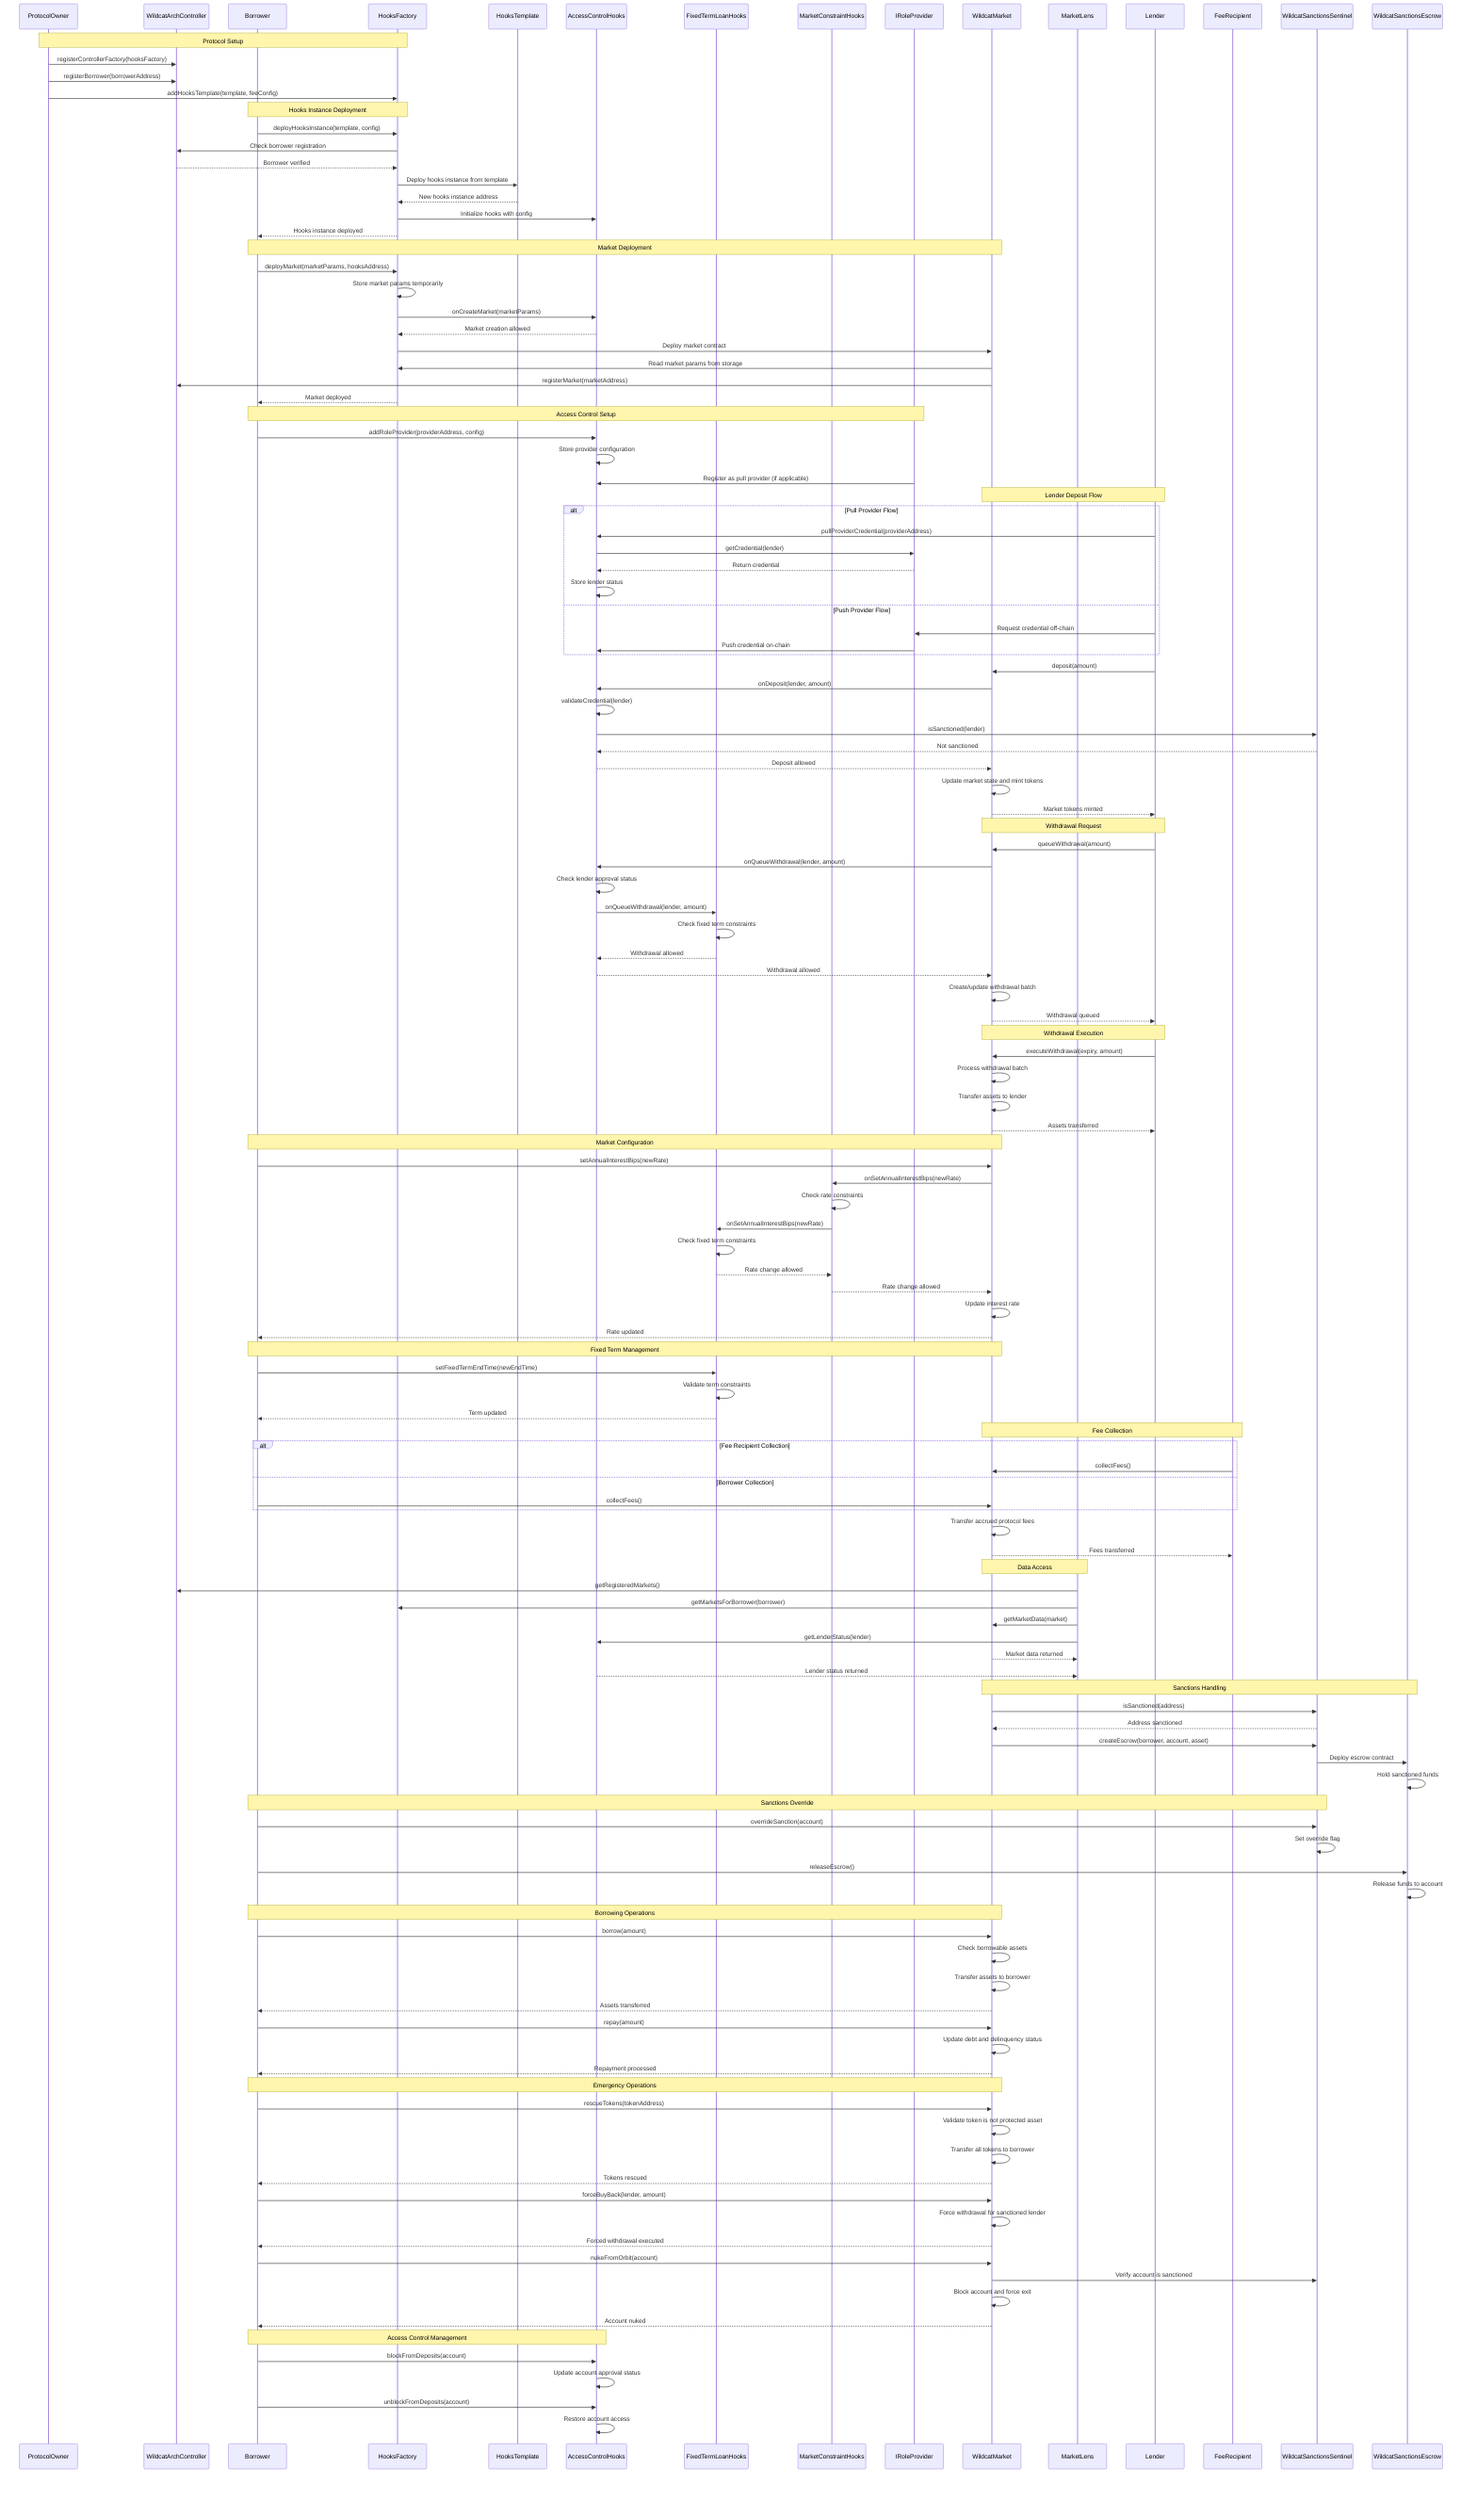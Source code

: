 sequenceDiagram
    participant ProtocolOwner
    participant WildcatArchController
    participant Borrower
    participant HooksFactory
    participant HooksTemplate
    participant AccessControlHooks
    participant FixedTermLoanHooks
    participant MarketConstraintHooks
    participant IRoleProvider
    participant WildcatMarket
    participant MarketLens
    participant Lender
    participant FeeRecipient
    participant WildcatSanctionsSentinel
    participant WildcatSanctionsEscrow

    Note over ProtocolOwner,HooksFactory: Protocol Setup
    ProtocolOwner->>WildcatArchController: registerControllerFactory(hooksFactory)
    ProtocolOwner->>WildcatArchController: registerBorrower(borrowerAddress)
    ProtocolOwner->>HooksFactory: addHooksTemplate(template, feeConfig)

    Note over Borrower,HooksFactory: Hooks Instance Deployment
    Borrower->>HooksFactory: deployHooksInstance(template, config)
    HooksFactory->>WildcatArchController: Check borrower registration
    WildcatArchController-->>HooksFactory: Borrower verified
    HooksFactory->>HooksTemplate: Deploy hooks instance from template
    HooksTemplate-->>HooksFactory: New hooks instance address
    HooksFactory->>AccessControlHooks: Initialize hooks with config
    HooksFactory-->>Borrower: Hooks instance deployed

    Note over Borrower,WildcatMarket: Market Deployment
    Borrower->>HooksFactory: deployMarket(marketParams, hooksAddress)
    HooksFactory->>HooksFactory: Store market params temporarily
    HooksFactory->>AccessControlHooks: onCreateMarket(marketParams)
    AccessControlHooks-->>HooksFactory: Market creation allowed
    HooksFactory->>WildcatMarket: Deploy market contract
    WildcatMarket->>HooksFactory: Read market params from storage
    WildcatMarket->>WildcatArchController: registerMarket(marketAddress)
    HooksFactory-->>Borrower: Market deployed

    Note over Borrower,IRoleProvider: Access Control Setup
    Borrower->>AccessControlHooks: addRoleProvider(providerAddress, config)
    AccessControlHooks->>AccessControlHooks: Store provider configuration
    IRoleProvider->>AccessControlHooks: Register as pull provider (if applicable)

    Note over Lender,WildcatMarket: Lender Deposit Flow
    alt Pull Provider Flow
        Lender->>AccessControlHooks: pullProviderCredential(providerAddress)
        AccessControlHooks->>IRoleProvider: getCredential(lender)
        IRoleProvider-->>AccessControlHooks: Return credential
        AccessControlHooks->>AccessControlHooks: Store lender status
    else Push Provider Flow
        Lender->>IRoleProvider: Request credential off-chain
        IRoleProvider->>AccessControlHooks: Push credential on-chain
    end
    
    Lender->>WildcatMarket: deposit(amount)
    WildcatMarket->>AccessControlHooks: onDeposit(lender, amount)
    AccessControlHooks->>AccessControlHooks: validateCredential(lender)
    AccessControlHooks->>WildcatSanctionsSentinel: isSanctioned(lender)
    WildcatSanctionsSentinel-->>AccessControlHooks: Not sanctioned
    AccessControlHooks-->>WildcatMarket: Deposit allowed
    WildcatMarket->>WildcatMarket: Update market state and mint tokens
    WildcatMarket-->>Lender: Market tokens minted

    Note over Lender,WildcatMarket: Withdrawal Request
    Lender->>WildcatMarket: queueWithdrawal(amount)
    WildcatMarket->>AccessControlHooks: onQueueWithdrawal(lender, amount)
    AccessControlHooks->>AccessControlHooks: Check lender approval status
    AccessControlHooks->>FixedTermLoanHooks: onQueueWithdrawal(lender, amount)
    FixedTermLoanHooks->>FixedTermLoanHooks: Check fixed term constraints
    FixedTermLoanHooks-->>AccessControlHooks: Withdrawal allowed
    AccessControlHooks-->>WildcatMarket: Withdrawal allowed
    WildcatMarket->>WildcatMarket: Create/update withdrawal batch
    WildcatMarket-->>Lender: Withdrawal queued

    Note over Lender,WildcatMarket: Withdrawal Execution
    Lender->>WildcatMarket: executeWithdrawal(expiry, amount)
    WildcatMarket->>WildcatMarket: Process withdrawal batch
    WildcatMarket->>WildcatMarket: Transfer assets to lender
    WildcatMarket-->>Lender: Assets transferred

    Note over Borrower,WildcatMarket: Market Configuration
    Borrower->>WildcatMarket: setAnnualInterestBips(newRate)
    WildcatMarket->>MarketConstraintHooks: onSetAnnualInterestBips(newRate)
    MarketConstraintHooks->>MarketConstraintHooks: Check rate constraints
    MarketConstraintHooks->>FixedTermLoanHooks: onSetAnnualInterestBips(newRate)
    FixedTermLoanHooks->>FixedTermLoanHooks: Check fixed term constraints
    FixedTermLoanHooks-->>MarketConstraintHooks: Rate change allowed
    MarketConstraintHooks-->>WildcatMarket: Rate change allowed
    WildcatMarket->>WildcatMarket: Update interest rate
    WildcatMarket-->>Borrower: Rate updated

    Note over Borrower,WildcatMarket: Fixed Term Management
    Borrower->>FixedTermLoanHooks: setFixedTermEndTime(newEndTime)
    FixedTermLoanHooks->>FixedTermLoanHooks: Validate term constraints
    FixedTermLoanHooks-->>Borrower: Term updated

    Note over FeeRecipient,WildcatMarket: Fee Collection
    alt Fee Recipient Collection
        FeeRecipient->>WildcatMarket: collectFees()
    else Borrower Collection
        Borrower->>WildcatMarket: collectFees()
    end
    WildcatMarket->>WildcatMarket: Transfer accrued protocol fees
    WildcatMarket-->>FeeRecipient: Fees transferred

    Note over MarketLens,WildcatMarket: Data Access
    MarketLens->>WildcatArchController: getRegisteredMarkets()
    MarketLens->>HooksFactory: getMarketsForBorrower(borrower)
    MarketLens->>WildcatMarket: getMarketData(market)
    MarketLens->>AccessControlHooks: getLenderStatus(lender)
    WildcatMarket-->>MarketLens: Market data returned
    AccessControlHooks-->>MarketLens: Lender status returned

    Note over WildcatMarket,WildcatSanctionsEscrow: Sanctions Handling
    WildcatMarket->>WildcatSanctionsSentinel: isSanctioned(address)
    WildcatSanctionsSentinel-->>WildcatMarket: Address sanctioned
    WildcatMarket->>WildcatSanctionsSentinel: createEscrow(borrower, account, asset)
    WildcatSanctionsSentinel->>WildcatSanctionsEscrow: Deploy escrow contract
    WildcatSanctionsEscrow->>WildcatSanctionsEscrow: Hold sanctioned funds
    
    Note over Borrower,WildcatSanctionsSentinel: Sanctions Override
    Borrower->>WildcatSanctionsSentinel: overrideSanction(account)
    WildcatSanctionsSentinel->>WildcatSanctionsSentinel: Set override flag
    Borrower->>WildcatSanctionsEscrow: releaseEscrow()
    WildcatSanctionsEscrow->>WildcatSanctionsEscrow: Release funds to account

    Note over Borrower,WildcatMarket: Borrowing Operations
    Borrower->>WildcatMarket: borrow(amount)
    WildcatMarket->>WildcatMarket: Check borrowable assets
    WildcatMarket->>WildcatMarket: Transfer assets to borrower
    WildcatMarket-->>Borrower: Assets transferred
    
    Borrower->>WildcatMarket: repay(amount)
    WildcatMarket->>WildcatMarket: Update debt and delinquency status
    WildcatMarket-->>Borrower: Repayment processed

    Note over Borrower,WildcatMarket: Emergency Operations
    Borrower->>WildcatMarket: rescueTokens(tokenAddress)
    WildcatMarket->>WildcatMarket: Validate token is not protected asset
    WildcatMarket->>WildcatMarket: Transfer all tokens to borrower
    WildcatMarket-->>Borrower: Tokens rescued

    Borrower->>WildcatMarket: forceBuyBack(lender, amount)
    WildcatMarket->>WildcatMarket: Force withdrawal for sanctioned lender
    WildcatMarket-->>Borrower: Forced withdrawal executed

    Borrower->>WildcatMarket: nukeFromOrbit(account)
    WildcatMarket->>WildcatSanctionsSentinel: Verify account is sanctioned
    WildcatMarket->>WildcatMarket: Block account and force exit
    WildcatMarket-->>Borrower: Account nuked

    Note over Borrower,AccessControlHooks: Access Control Management
    Borrower->>AccessControlHooks: blockFromDeposits(account)
    AccessControlHooks->>AccessControlHooks: Update account approval status
    
    Borrower->>AccessControlHooks: unblockFromDeposits(account)
    AccessControlHooks->>AccessControlHooks: Restore account access